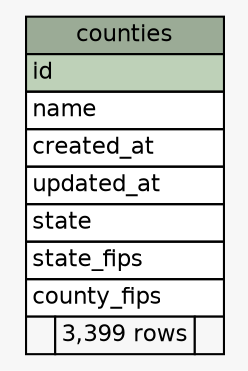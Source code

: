 // dot 2.30.1 on Mac OS X 10.7.5
// SchemaSpy rev 590
digraph "counties" {
  graph [
    rankdir="RL"
    bgcolor="#f7f7f7"
    nodesep="0.18"
    ranksep="0.46"
    fontname="Helvetica"
    fontsize="11"
  ];
  node [
    fontname="Helvetica"
    fontsize="11"
    shape="plaintext"
  ];
  edge [
    arrowsize="0.8"
  ];
  "counties" [
    label=<
    <TABLE BORDER="0" CELLBORDER="1" CELLSPACING="0" BGCOLOR="#ffffff">
      <TR><TD COLSPAN="3" BGCOLOR="#9bab96" ALIGN="CENTER">counties</TD></TR>
      <TR><TD PORT="id" COLSPAN="3" BGCOLOR="#bed1b8" ALIGN="LEFT">id</TD></TR>
      <TR><TD PORT="name" COLSPAN="3" ALIGN="LEFT">name</TD></TR>
      <TR><TD PORT="created_at" COLSPAN="3" ALIGN="LEFT">created_at</TD></TR>
      <TR><TD PORT="updated_at" COLSPAN="3" ALIGN="LEFT">updated_at</TD></TR>
      <TR><TD PORT="state" COLSPAN="3" ALIGN="LEFT">state</TD></TR>
      <TR><TD PORT="state_fips" COLSPAN="3" ALIGN="LEFT">state_fips</TD></TR>
      <TR><TD PORT="county_fips" COLSPAN="3" ALIGN="LEFT">county_fips</TD></TR>
      <TR><TD ALIGN="LEFT" BGCOLOR="#f7f7f7">  </TD><TD ALIGN="RIGHT" BGCOLOR="#f7f7f7">3,399 rows</TD><TD ALIGN="RIGHT" BGCOLOR="#f7f7f7">  </TD></TR>
    </TABLE>>
    URL="tables/counties.html"
    tooltip="counties"
  ];
}
